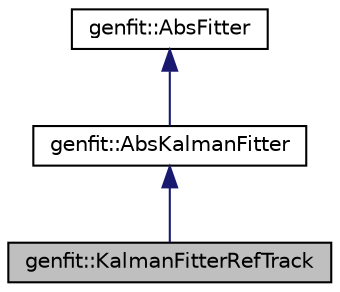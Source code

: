 digraph "genfit::KalmanFitterRefTrack"
{
 // LATEX_PDF_SIZE
  edge [fontname="Helvetica",fontsize="10",labelfontname="Helvetica",labelfontsize="10"];
  node [fontname="Helvetica",fontsize="10",shape=record];
  Node1 [label="genfit::KalmanFitterRefTrack",height=0.2,width=0.4,color="black", fillcolor="grey75", style="filled", fontcolor="black",tooltip="Kalman filter implementation with linearization around a reference track."];
  Node2 -> Node1 [dir="back",color="midnightblue",fontsize="10",style="solid",fontname="Helvetica"];
  Node2 [label="genfit::AbsKalmanFitter",height=0.2,width=0.4,color="black", fillcolor="white", style="filled",URL="$classgenfit_1_1AbsKalmanFitter.html",tooltip="Abstract base class for Kalman fitter and derived fitting algorithms."];
  Node3 -> Node2 [dir="back",color="midnightblue",fontsize="10",style="solid",fontname="Helvetica"];
  Node3 [label="genfit::AbsFitter",height=0.2,width=0.4,color="black", fillcolor="white", style="filled",URL="$classgenfit_1_1AbsFitter.html",tooltip="Abstract base class for fitters."];
}
